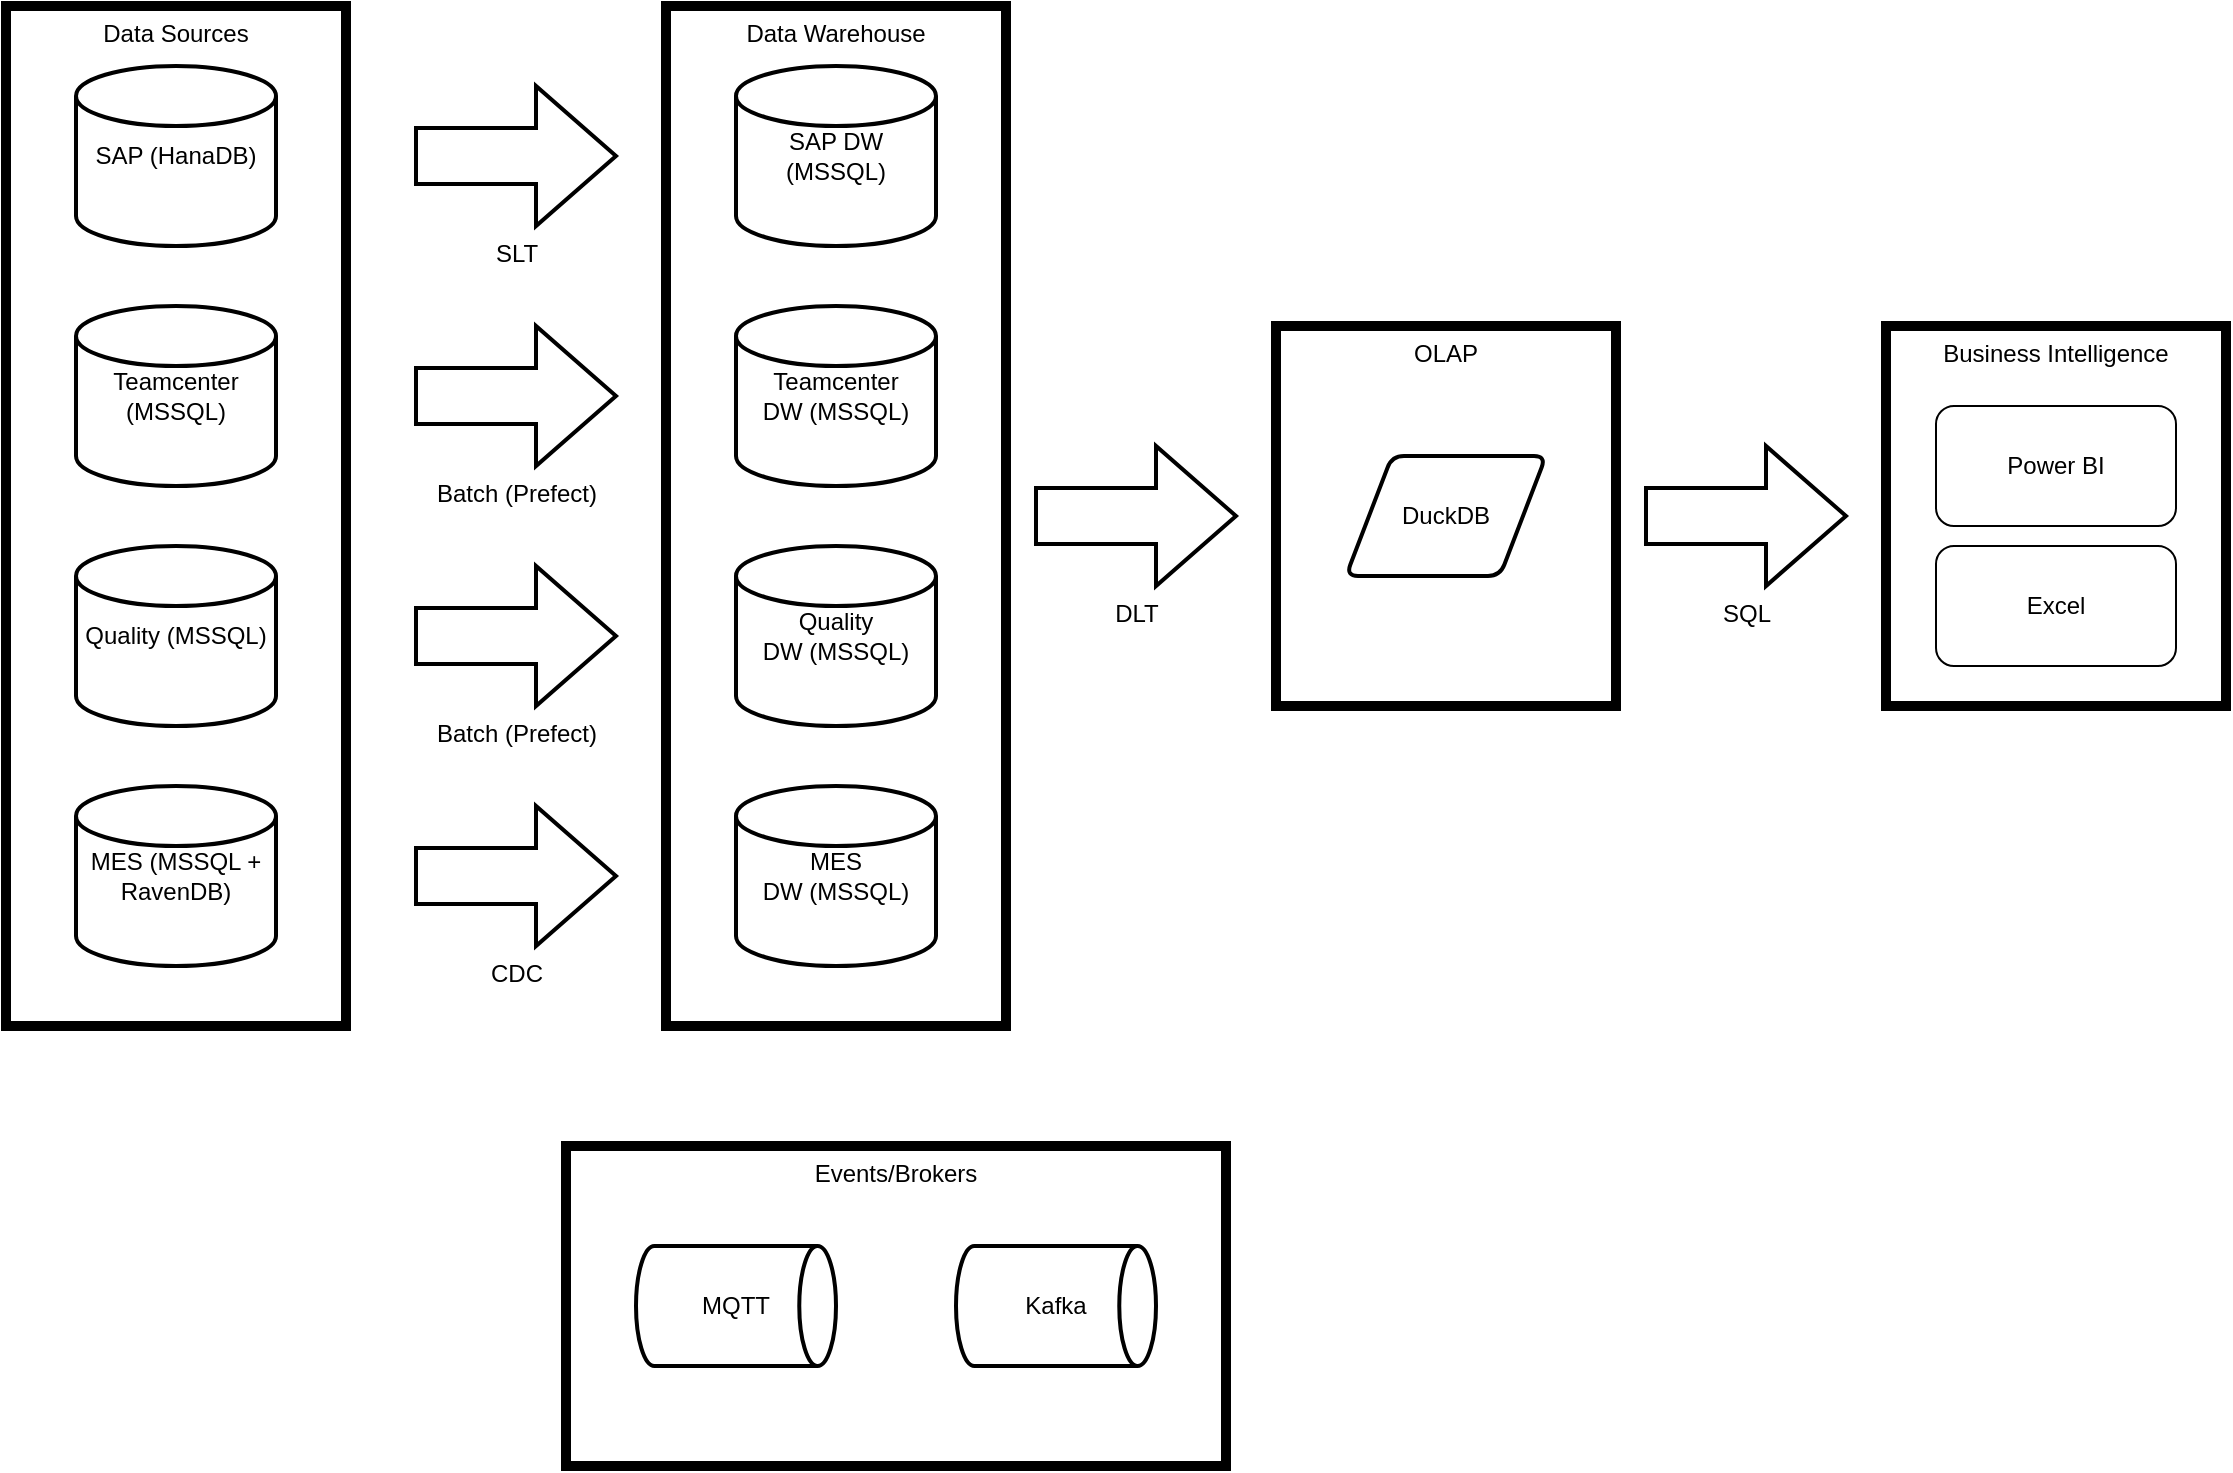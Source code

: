 <mxfile version="22.1.22" type="embed">
  <diagram id="_ZkaUF0gKT15L9rX-87M" name="Page-1">
    <mxGraphModel dx="2129" dy="1057" grid="1" gridSize="10" guides="1" tooltips="1" connect="1" arrows="1" fold="1" page="1" pageScale="1" pageWidth="850" pageHeight="1100" math="0" shadow="0">
      <root>
        <mxCell id="0" />
        <mxCell id="1" parent="0" />
        <mxCell id="40" value="Events/Brokers" style="rounded=0;whiteSpace=wrap;html=1;fillColor=none;strokeWidth=5;verticalAlign=top;" parent="1" vertex="1">
          <mxGeometry x="130" y="800" width="330" height="160" as="geometry" />
        </mxCell>
        <mxCell id="35" value="OLAP" style="rounded=0;whiteSpace=wrap;html=1;fillColor=none;strokeWidth=5;verticalAlign=top;" parent="1" vertex="1">
          <mxGeometry x="485" y="390" width="170" height="190" as="geometry" />
        </mxCell>
        <mxCell id="17" value="Data Sources" style="rounded=0;whiteSpace=wrap;html=1;fillColor=none;strokeWidth=5;align=center;verticalAlign=top;" parent="1" vertex="1">
          <mxGeometry x="-150" y="230" width="170" height="510" as="geometry" />
        </mxCell>
        <mxCell id="16" value="Data Warehouse" style="rounded=0;whiteSpace=wrap;html=1;fillColor=none;strokeWidth=5;verticalAlign=top;" parent="1" vertex="1">
          <mxGeometry x="180" y="230" width="170" height="510" as="geometry" />
        </mxCell>
        <mxCell id="3" value="MES (MSSQL + RavenDB)" style="strokeWidth=2;html=1;shape=mxgraph.flowchart.database;whiteSpace=wrap;" parent="1" vertex="1">
          <mxGeometry x="-115" y="620" width="100" height="90" as="geometry" />
        </mxCell>
        <mxCell id="4" value="Quality (MSSQL)" style="strokeWidth=2;html=1;shape=mxgraph.flowchart.database;whiteSpace=wrap;" parent="1" vertex="1">
          <mxGeometry x="-115" y="500" width="100" height="90" as="geometry" />
        </mxCell>
        <mxCell id="5" value="Teamcenter (MSSQL)" style="strokeWidth=2;html=1;shape=mxgraph.flowchart.database;whiteSpace=wrap;" parent="1" vertex="1">
          <mxGeometry x="-115" y="380" width="100" height="90" as="geometry" />
        </mxCell>
        <mxCell id="6" value="SAP (HanaDB)" style="strokeWidth=2;html=1;shape=mxgraph.flowchart.database;whiteSpace=wrap;" parent="1" vertex="1">
          <mxGeometry x="-115" y="260" width="100" height="90" as="geometry" />
        </mxCell>
        <mxCell id="7" value="CDC" style="verticalLabelPosition=bottom;verticalAlign=top;html=1;strokeWidth=2;shape=mxgraph.arrows2.arrow;dy=0.6;dx=40;notch=0;" parent="1" vertex="1">
          <mxGeometry x="55" y="630" width="100" height="70" as="geometry" />
        </mxCell>
        <mxCell id="8" value="Batch (Prefect)" style="verticalLabelPosition=bottom;verticalAlign=top;html=1;strokeWidth=2;shape=mxgraph.arrows2.arrow;dy=0.6;dx=40;notch=0;" parent="1" vertex="1">
          <mxGeometry x="55" y="510" width="100" height="70" as="geometry" />
        </mxCell>
        <mxCell id="9" value="Batch (Prefect)" style="verticalLabelPosition=bottom;verticalAlign=top;html=1;strokeWidth=2;shape=mxgraph.arrows2.arrow;dy=0.6;dx=40;notch=0;" parent="1" vertex="1">
          <mxGeometry x="55" y="390" width="100" height="70" as="geometry" />
        </mxCell>
        <mxCell id="11" value="SLT" style="verticalLabelPosition=bottom;verticalAlign=top;html=1;strokeWidth=2;shape=mxgraph.arrows2.arrow;dy=0.6;dx=40;notch=0;" parent="1" vertex="1">
          <mxGeometry x="55" y="270" width="100" height="70" as="geometry" />
        </mxCell>
        <mxCell id="12" value="MES&lt;br&gt;DW (MSSQL)" style="strokeWidth=2;html=1;shape=mxgraph.flowchart.database;whiteSpace=wrap;" parent="1" vertex="1">
          <mxGeometry x="215" y="620" width="100" height="90" as="geometry" />
        </mxCell>
        <mxCell id="13" value="Quality&lt;br&gt;DW (MSSQL)" style="strokeWidth=2;html=1;shape=mxgraph.flowchart.database;whiteSpace=wrap;" parent="1" vertex="1">
          <mxGeometry x="215" y="500" width="100" height="90" as="geometry" />
        </mxCell>
        <mxCell id="14" value="Teamcenter&lt;br&gt;DW (MSSQL)" style="strokeWidth=2;html=1;shape=mxgraph.flowchart.database;whiteSpace=wrap;" parent="1" vertex="1">
          <mxGeometry x="215" y="380" width="100" height="90" as="geometry" />
        </mxCell>
        <mxCell id="15" value="SAP DW (MSSQL)" style="strokeWidth=2;html=1;shape=mxgraph.flowchart.database;whiteSpace=wrap;" parent="1" vertex="1">
          <mxGeometry x="215" y="260" width="100" height="90" as="geometry" />
        </mxCell>
        <mxCell id="19" value="DuckDB" style="shape=parallelogram;html=1;strokeWidth=2;perimeter=parallelogramPerimeter;whiteSpace=wrap;rounded=1;arcSize=12;size=0.23;" parent="1" vertex="1">
          <mxGeometry x="520" y="455" width="100" height="60" as="geometry" />
        </mxCell>
        <mxCell id="27" style="edgeStyle=orthogonalEdgeStyle;rounded=0;orthogonalLoop=1;jettySize=auto;html=1;entryX=0.5;entryY=1;entryDx=0;entryDy=0;strokeColor=none;" parent="1" edge="1">
          <mxGeometry relative="1" as="geometry">
            <mxPoint x="530" y="635" as="sourcePoint" />
            <mxPoint x="530" y="575" as="targetPoint" />
          </mxGeometry>
        </mxCell>
        <mxCell id="25" value="MQTT" style="strokeWidth=2;html=1;shape=mxgraph.flowchart.direct_data;whiteSpace=wrap;" parent="1" vertex="1">
          <mxGeometry x="165" y="850" width="100" height="60" as="geometry" />
        </mxCell>
        <mxCell id="36" value="DLT" style="verticalLabelPosition=bottom;verticalAlign=top;html=1;strokeWidth=2;shape=mxgraph.arrows2.arrow;dy=0.6;dx=40;notch=0;" parent="1" vertex="1">
          <mxGeometry x="365" y="450" width="100" height="70" as="geometry" />
        </mxCell>
        <mxCell id="43" value="SQL" style="verticalLabelPosition=bottom;verticalAlign=top;html=1;strokeWidth=2;shape=mxgraph.arrows2.arrow;dy=0.6;dx=40;notch=0;" parent="1" vertex="1">
          <mxGeometry x="670" y="450" width="100" height="70" as="geometry" />
        </mxCell>
        <mxCell id="46" value="Business Intelligence" style="rounded=0;whiteSpace=wrap;html=1;fillColor=none;strokeWidth=5;verticalAlign=top;" parent="1" vertex="1">
          <mxGeometry x="790" y="390" width="170" height="190" as="geometry" />
        </mxCell>
        <mxCell id="47" value="Excel" style="rounded=1;whiteSpace=wrap;html=1;" parent="1" vertex="1">
          <mxGeometry x="815" y="500" width="120" height="60" as="geometry" />
        </mxCell>
        <mxCell id="49" value="Power BI" style="rounded=1;whiteSpace=wrap;html=1;" parent="1" vertex="1">
          <mxGeometry x="815" y="430" width="120" height="60" as="geometry" />
        </mxCell>
        <mxCell id="50" value="Kafka" style="strokeWidth=2;html=1;shape=mxgraph.flowchart.direct_data;whiteSpace=wrap;" vertex="1" parent="1">
          <mxGeometry x="325" y="850" width="100" height="60" as="geometry" />
        </mxCell>
      </root>
    </mxGraphModel>
  </diagram>
</mxfile>

